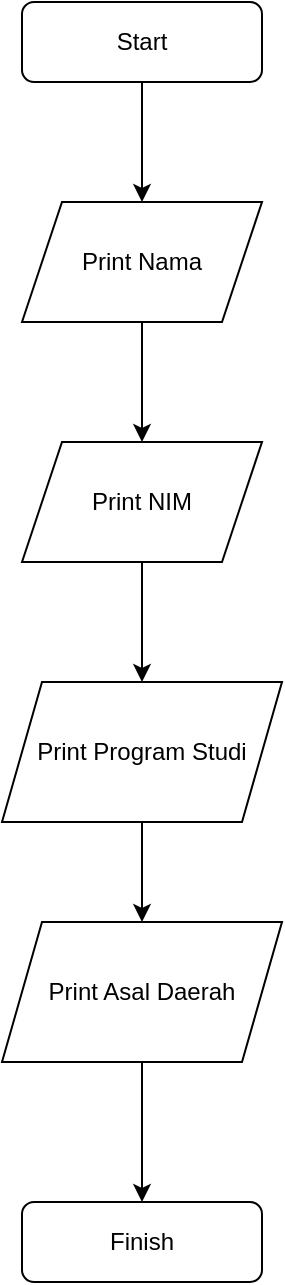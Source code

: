 <mxfile version="22.0.4" type="github" pages="2">
  <diagram id="C5RBs43oDa-KdzZeNtuy" name="Page-1">
    <mxGraphModel dx="332" dy="424" grid="1" gridSize="10" guides="1" tooltips="1" connect="1" arrows="1" fold="1" page="1" pageScale="1" pageWidth="827" pageHeight="1169" math="0" shadow="0">
      <root>
        <mxCell id="WIyWlLk6GJQsqaUBKTNV-0" />
        <mxCell id="WIyWlLk6GJQsqaUBKTNV-1" parent="WIyWlLk6GJQsqaUBKTNV-0" />
        <mxCell id="ueSk6GlZ98-_dw_PuNxB-9" style="edgeStyle=orthogonalEdgeStyle;rounded=0;orthogonalLoop=1;jettySize=auto;html=1;" parent="WIyWlLk6GJQsqaUBKTNV-1" source="WIyWlLk6GJQsqaUBKTNV-3" edge="1">
          <mxGeometry relative="1" as="geometry">
            <mxPoint x="420" y="120" as="targetPoint" />
          </mxGeometry>
        </mxCell>
        <mxCell id="WIyWlLk6GJQsqaUBKTNV-3" value="Start" style="rounded=1;whiteSpace=wrap;html=1;fontSize=12;glass=0;strokeWidth=1;shadow=0;" parent="WIyWlLk6GJQsqaUBKTNV-1" vertex="1">
          <mxGeometry x="360" y="20" width="120" height="40" as="geometry" />
        </mxCell>
        <mxCell id="WIyWlLk6GJQsqaUBKTNV-11" value="Finish" style="rounded=1;whiteSpace=wrap;html=1;fontSize=12;glass=0;strokeWidth=1;shadow=0;" parent="WIyWlLk6GJQsqaUBKTNV-1" vertex="1">
          <mxGeometry x="360" y="620" width="120" height="40" as="geometry" />
        </mxCell>
        <mxCell id="ueSk6GlZ98-_dw_PuNxB-8" style="edgeStyle=orthogonalEdgeStyle;rounded=0;orthogonalLoop=1;jettySize=auto;html=1;exitX=0.5;exitY=1;exitDx=0;exitDy=0;entryX=0.5;entryY=0;entryDx=0;entryDy=0;" parent="WIyWlLk6GJQsqaUBKTNV-1" source="EXjx8ho1lhrKtqYRzg0f-1" target="EXjx8ho1lhrKtqYRzg0f-2" edge="1">
          <mxGeometry relative="1" as="geometry" />
        </mxCell>
        <mxCell id="EXjx8ho1lhrKtqYRzg0f-1" value="Print Nama" style="shape=parallelogram;perimeter=parallelogramPerimeter;whiteSpace=wrap;html=1;fixedSize=1;" parent="WIyWlLk6GJQsqaUBKTNV-1" vertex="1">
          <mxGeometry x="360" y="120" width="120" height="60" as="geometry" />
        </mxCell>
        <mxCell id="ueSk6GlZ98-_dw_PuNxB-7" style="edgeStyle=orthogonalEdgeStyle;rounded=0;orthogonalLoop=1;jettySize=auto;html=1;exitX=0.5;exitY=1;exitDx=0;exitDy=0;entryX=0.5;entryY=0;entryDx=0;entryDy=0;" parent="WIyWlLk6GJQsqaUBKTNV-1" source="EXjx8ho1lhrKtqYRzg0f-2" target="EXjx8ho1lhrKtqYRzg0f-4" edge="1">
          <mxGeometry relative="1" as="geometry" />
        </mxCell>
        <mxCell id="EXjx8ho1lhrKtqYRzg0f-2" value="Print NIM" style="shape=parallelogram;perimeter=parallelogramPerimeter;whiteSpace=wrap;html=1;fixedSize=1;" parent="WIyWlLk6GJQsqaUBKTNV-1" vertex="1">
          <mxGeometry x="360" y="240" width="120" height="60" as="geometry" />
        </mxCell>
        <mxCell id="ueSk6GlZ98-_dw_PuNxB-4" style="edgeStyle=orthogonalEdgeStyle;rounded=0;orthogonalLoop=1;jettySize=auto;html=1;entryX=0.5;entryY=0;entryDx=0;entryDy=0;" parent="WIyWlLk6GJQsqaUBKTNV-1" source="EXjx8ho1lhrKtqYRzg0f-4" target="ueSk6GlZ98-_dw_PuNxB-1" edge="1">
          <mxGeometry relative="1" as="geometry" />
        </mxCell>
        <mxCell id="EXjx8ho1lhrKtqYRzg0f-4" value="Print Program Studi" style="shape=parallelogram;perimeter=parallelogramPerimeter;whiteSpace=wrap;html=1;fixedSize=1;" parent="WIyWlLk6GJQsqaUBKTNV-1" vertex="1">
          <mxGeometry x="350" y="360" width="140" height="70" as="geometry" />
        </mxCell>
        <mxCell id="ueSk6GlZ98-_dw_PuNxB-10" style="edgeStyle=orthogonalEdgeStyle;rounded=0;orthogonalLoop=1;jettySize=auto;html=1;" parent="WIyWlLk6GJQsqaUBKTNV-1" source="ueSk6GlZ98-_dw_PuNxB-1" target="WIyWlLk6GJQsqaUBKTNV-11" edge="1">
          <mxGeometry relative="1" as="geometry" />
        </mxCell>
        <mxCell id="ueSk6GlZ98-_dw_PuNxB-1" value="Print Asal Daerah" style="shape=parallelogram;perimeter=parallelogramPerimeter;whiteSpace=wrap;html=1;fixedSize=1;" parent="WIyWlLk6GJQsqaUBKTNV-1" vertex="1">
          <mxGeometry x="350" y="480" width="140" height="70" as="geometry" />
        </mxCell>
      </root>
    </mxGraphModel>
  </diagram>
  <diagram id="fp7mJpOJrbqPXZps4_Zf" name="totalGajiPegawai">
    <mxGraphModel dx="1960" dy="862" grid="0" gridSize="10" guides="1" tooltips="1" connect="1" arrows="1" fold="1" page="0" pageScale="1" pageWidth="850" pageHeight="1100" math="0" shadow="0">
      <root>
        <mxCell id="0" />
        <mxCell id="1" parent="0" />
        <mxCell id="9QsiM_hsDApAEMMGJBMe-1" style="edgeStyle=none;curved=1;rounded=0;orthogonalLoop=1;jettySize=auto;html=1;exitX=0.5;exitY=1;exitDx=0;exitDy=0;fontSize=12;startSize=8;endSize=8;" edge="1" parent="1" source="8WixmIpEhJo9cn0LKOE1-1" target="8WixmIpEhJo9cn0LKOE1-3">
          <mxGeometry relative="1" as="geometry" />
        </mxCell>
        <mxCell id="8WixmIpEhJo9cn0LKOE1-1" value="Start" style="rounded=1;whiteSpace=wrap;html=1;fontSize=16;" vertex="1" parent="1">
          <mxGeometry x="180" y="45" width="120" height="60" as="geometry" />
        </mxCell>
        <mxCell id="8WixmIpEhJo9cn0LKOE1-2" value="Finish" style="rounded=1;whiteSpace=wrap;html=1;fontSize=16;" vertex="1" parent="1">
          <mxGeometry x="162" y="643" width="120" height="60" as="geometry" />
        </mxCell>
        <mxCell id="9QsiM_hsDApAEMMGJBMe-2" style="edgeStyle=none;curved=1;rounded=0;orthogonalLoop=1;jettySize=auto;html=1;exitX=0.5;exitY=1;exitDx=0;exitDy=0;fontSize=12;startSize=8;endSize=8;" edge="1" parent="1" source="8WixmIpEhJo9cn0LKOE1-3" target="8WixmIpEhJo9cn0LKOE1-4">
          <mxGeometry relative="1" as="geometry" />
        </mxCell>
        <mxCell id="8WixmIpEhJo9cn0LKOE1-3" value="input nomor pegawai" style="shape=parallelogram;perimeter=parallelogramPerimeter;whiteSpace=wrap;html=1;fixedSize=1;fontSize=16;" vertex="1" parent="1">
          <mxGeometry x="171" y="153" width="138" height="60" as="geometry" />
        </mxCell>
        <mxCell id="9QsiM_hsDApAEMMGJBMe-3" style="edgeStyle=none;curved=1;rounded=0;orthogonalLoop=1;jettySize=auto;html=1;exitX=0.5;exitY=1;exitDx=0;exitDy=0;entryX=0.5;entryY=0;entryDx=0;entryDy=0;fontSize=12;startSize=8;endSize=8;" edge="1" parent="1" source="8WixmIpEhJo9cn0LKOE1-4" target="8WixmIpEhJo9cn0LKOE1-5">
          <mxGeometry relative="1" as="geometry" />
        </mxCell>
        <mxCell id="8WixmIpEhJo9cn0LKOE1-4" value="input nama" style="shape=parallelogram;perimeter=parallelogramPerimeter;whiteSpace=wrap;html=1;fixedSize=1;fontSize=16;" vertex="1" parent="1">
          <mxGeometry x="171" y="255" width="138" height="60" as="geometry" />
        </mxCell>
        <mxCell id="8WixmIpEhJo9cn0LKOE1-5" value="input &lt;br&gt;gaji pegawai" style="shape=parallelogram;perimeter=parallelogramPerimeter;whiteSpace=wrap;html=1;fixedSize=1;fontSize=16;" vertex="1" parent="1">
          <mxGeometry x="171" y="344" width="138" height="60" as="geometry" />
        </mxCell>
        <mxCell id="8WixmIpEhJo9cn0LKOE1-6" value="input jumlah &lt;br&gt;jam lembur" style="shape=parallelogram;perimeter=parallelogramPerimeter;whiteSpace=wrap;html=1;fixedSize=1;fontSize=16;" vertex="1" parent="1">
          <mxGeometry x="155.5" y="443" width="151" height="60" as="geometry" />
        </mxCell>
        <mxCell id="9QsiM_hsDApAEMMGJBMe-6" style="edgeStyle=none;curved=1;rounded=0;orthogonalLoop=1;jettySize=auto;html=1;exitX=0.5;exitY=1;exitDx=0;exitDy=0;entryX=0.5;entryY=0;entryDx=0;entryDy=0;fontSize=12;startSize=8;endSize=8;" edge="1" parent="1" source="8WixmIpEhJo9cn0LKOE1-7" target="8WixmIpEhJo9cn0LKOE1-2">
          <mxGeometry relative="1" as="geometry" />
        </mxCell>
        <mxCell id="8WixmIpEhJo9cn0LKOE1-7" value="print : Gaji pokok, tunjangan, uang lembur dan total gaji" style="shape=parallelogram;perimeter=parallelogramPerimeter;whiteSpace=wrap;html=1;fixedSize=1;fontSize=16;" vertex="1" parent="1">
          <mxGeometry x="125.5" y="539" width="193" height="75" as="geometry" />
        </mxCell>
        <mxCell id="9QsiM_hsDApAEMMGJBMe-4" style="edgeStyle=none;curved=1;rounded=0;orthogonalLoop=1;jettySize=auto;html=1;entryX=0.544;entryY=0.01;entryDx=0;entryDy=0;entryPerimeter=0;fontSize=12;startSize=8;endSize=8;" edge="1" parent="1" source="8WixmIpEhJo9cn0LKOE1-5" target="8WixmIpEhJo9cn0LKOE1-6">
          <mxGeometry relative="1" as="geometry" />
        </mxCell>
        <mxCell id="9QsiM_hsDApAEMMGJBMe-5" style="edgeStyle=none;curved=1;rounded=0;orthogonalLoop=1;jettySize=auto;html=1;entryX=0.547;entryY=0.043;entryDx=0;entryDy=0;entryPerimeter=0;fontSize=12;startSize=8;endSize=8;" edge="1" parent="1" source="8WixmIpEhJo9cn0LKOE1-6" target="8WixmIpEhJo9cn0LKOE1-7">
          <mxGeometry relative="1" as="geometry" />
        </mxCell>
      </root>
    </mxGraphModel>
  </diagram>
</mxfile>
